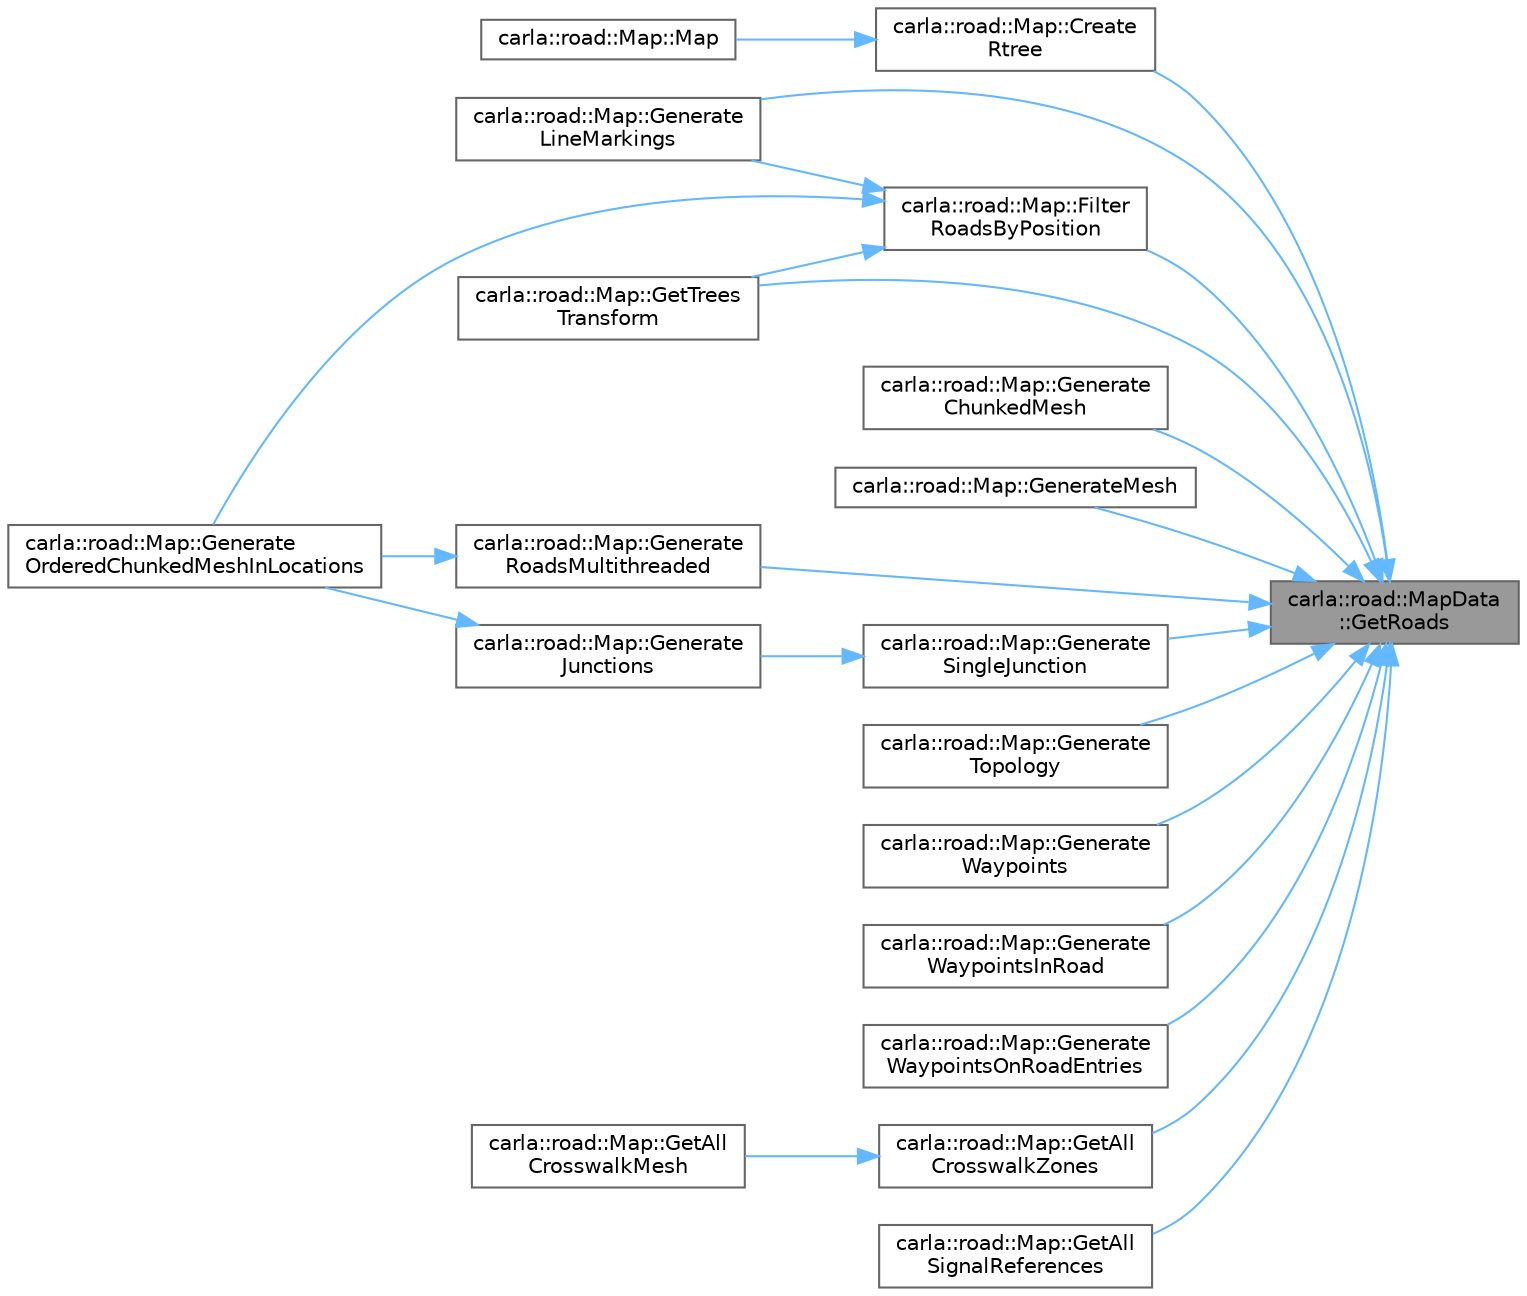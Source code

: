 digraph "carla::road::MapData::GetRoads"
{
 // INTERACTIVE_SVG=YES
 // LATEX_PDF_SIZE
  bgcolor="transparent";
  edge [fontname=Helvetica,fontsize=10,labelfontname=Helvetica,labelfontsize=10];
  node [fontname=Helvetica,fontsize=10,shape=box,height=0.2,width=0.4];
  rankdir="RL";
  Node1 [id="Node000001",label="carla::road::MapData\l::GetRoads",height=0.2,width=0.4,color="gray40", fillcolor="grey60", style="filled", fontcolor="black",tooltip=" "];
  Node1 -> Node2 [id="edge1_Node000001_Node000002",dir="back",color="steelblue1",style="solid",tooltip=" "];
  Node2 [id="Node000002",label="carla::road::Map::Create\lRtree",height=0.2,width=0.4,color="grey40", fillcolor="white", style="filled",URL="$d0/d34/classcarla_1_1road_1_1Map.html#ad30ed42bc1a8089df7d63ec8cdfa3e72",tooltip=" "];
  Node2 -> Node3 [id="edge2_Node000002_Node000003",dir="back",color="steelblue1",style="solid",tooltip=" "];
  Node3 [id="Node000003",label="carla::road::Map::Map",height=0.2,width=0.4,color="grey40", fillcolor="white", style="filled",URL="$d0/d34/classcarla_1_1road_1_1Map.html#a8f7405072e937b732ea32c9b73bd116c",tooltip="========================================================================"];
  Node1 -> Node4 [id="edge3_Node000001_Node000004",dir="back",color="steelblue1",style="solid",tooltip=" "];
  Node4 [id="Node000004",label="carla::road::Map::Filter\lRoadsByPosition",height=0.2,width=0.4,color="grey40", fillcolor="white", style="filled",URL="$d0/d34/classcarla_1_1road_1_1Map.html#a3552f28db07d8de3e0a41d693412171e",tooltip=" "];
  Node4 -> Node5 [id="edge4_Node000004_Node000005",dir="back",color="steelblue1",style="solid",tooltip=" "];
  Node5 [id="Node000005",label="carla::road::Map::Generate\lLineMarkings",height=0.2,width=0.4,color="grey40", fillcolor="white", style="filled",URL="$d0/d34/classcarla_1_1road_1_1Map.html#ad84d5990ccd301600bdf6863ed04dcdd",tooltip="Buids a list of meshes related with LineMarkings"];
  Node4 -> Node6 [id="edge5_Node000004_Node000006",dir="back",color="steelblue1",style="solid",tooltip=" "];
  Node6 [id="Node000006",label="carla::road::Map::Generate\lOrderedChunkedMeshInLocations",height=0.2,width=0.4,color="grey40", fillcolor="white", style="filled",URL="$d0/d34/classcarla_1_1road_1_1Map.html#ac77235567699cc2853177c441390fd14",tooltip=" "];
  Node4 -> Node7 [id="edge6_Node000004_Node000007",dir="back",color="steelblue1",style="solid",tooltip=" "];
  Node7 [id="Node000007",label="carla::road::Map::GetTrees\lTransform",height=0.2,width=0.4,color="grey40", fillcolor="white", style="filled",URL="$d0/d34/classcarla_1_1road_1_1Map.html#a17e65cd8e5fb3d61bf5a732bf225710d",tooltip=" "];
  Node1 -> Node8 [id="edge7_Node000001_Node000008",dir="back",color="steelblue1",style="solid",tooltip=" "];
  Node8 [id="Node000008",label="carla::road::Map::Generate\lChunkedMesh",height=0.2,width=0.4,color="grey40", fillcolor="white", style="filled",URL="$d0/d34/classcarla_1_1road_1_1Map.html#ab62e74383d9f1ef5a2b38951ba1d1c94",tooltip=" "];
  Node1 -> Node5 [id="edge8_Node000001_Node000005",dir="back",color="steelblue1",style="solid",tooltip=" "];
  Node1 -> Node9 [id="edge9_Node000001_Node000009",dir="back",color="steelblue1",style="solid",tooltip=" "];
  Node9 [id="Node000009",label="carla::road::Map::GenerateMesh",height=0.2,width=0.4,color="grey40", fillcolor="white", style="filled",URL="$d0/d34/classcarla_1_1road_1_1Map.html#af8d495dd39272f46df76884d237409e8",tooltip="Buids a mesh based on the OpenDRIVE"];
  Node1 -> Node10 [id="edge10_Node000001_Node000010",dir="back",color="steelblue1",style="solid",tooltip=" "];
  Node10 [id="Node000010",label="carla::road::Map::Generate\lRoadsMultithreaded",height=0.2,width=0.4,color="grey40", fillcolor="white", style="filled",URL="$d0/d34/classcarla_1_1road_1_1Map.html#a7382ddabc41332cbd3325ae43972b951",tooltip=" "];
  Node10 -> Node6 [id="edge11_Node000010_Node000006",dir="back",color="steelblue1",style="solid",tooltip=" "];
  Node1 -> Node11 [id="edge12_Node000001_Node000011",dir="back",color="steelblue1",style="solid",tooltip=" "];
  Node11 [id="Node000011",label="carla::road::Map::Generate\lSingleJunction",height=0.2,width=0.4,color="grey40", fillcolor="white", style="filled",URL="$d0/d34/classcarla_1_1road_1_1Map.html#accf4f345bb9db4bcd6cdd9e6fec322cc",tooltip=" "];
  Node11 -> Node12 [id="edge13_Node000011_Node000012",dir="back",color="steelblue1",style="solid",tooltip=" "];
  Node12 [id="Node000012",label="carla::road::Map::Generate\lJunctions",height=0.2,width=0.4,color="grey40", fillcolor="white", style="filled",URL="$d0/d34/classcarla_1_1road_1_1Map.html#aa51550af7f6efc7df8691eb41225beec",tooltip=" "];
  Node12 -> Node6 [id="edge14_Node000012_Node000006",dir="back",color="steelblue1",style="solid",tooltip=" "];
  Node1 -> Node13 [id="edge15_Node000001_Node000013",dir="back",color="steelblue1",style="solid",tooltip=" "];
  Node13 [id="Node000013",label="carla::road::Map::Generate\lTopology",height=0.2,width=0.4,color="grey40", fillcolor="white", style="filled",URL="$d0/d34/classcarla_1_1road_1_1Map.html#a047f3fd871248ef6cea3d7057e38830b",tooltip="Generate the minimum set of waypoints that define the topology of map."];
  Node1 -> Node14 [id="edge16_Node000001_Node000014",dir="back",color="steelblue1",style="solid",tooltip=" "];
  Node14 [id="Node000014",label="carla::road::Map::Generate\lWaypoints",height=0.2,width=0.4,color="grey40", fillcolor="white", style="filled",URL="$d0/d34/classcarla_1_1road_1_1Map.html#abdfe3af22dc12687c9d71decb7316fb2",tooltip="Generate all the waypoints in map separated by approx_distance."];
  Node1 -> Node15 [id="edge17_Node000001_Node000015",dir="back",color="steelblue1",style="solid",tooltip=" "];
  Node15 [id="Node000015",label="carla::road::Map::Generate\lWaypointsInRoad",height=0.2,width=0.4,color="grey40", fillcolor="white", style="filled",URL="$d0/d34/classcarla_1_1road_1_1Map.html#ab28691ad337f01c94ecbc313f1f61a24",tooltip="Generate waypoints at the entry of each lane of the specified road"];
  Node1 -> Node16 [id="edge18_Node000001_Node000016",dir="back",color="steelblue1",style="solid",tooltip=" "];
  Node16 [id="Node000016",label="carla::road::Map::Generate\lWaypointsOnRoadEntries",height=0.2,width=0.4,color="grey40", fillcolor="white", style="filled",URL="$d0/d34/classcarla_1_1road_1_1Map.html#a3bb963eff2647baf39c911a0c1dbfa5c",tooltip="Generate waypoints on each lane at the start of each road"];
  Node1 -> Node17 [id="edge19_Node000001_Node000017",dir="back",color="steelblue1",style="solid",tooltip=" "];
  Node17 [id="Node000017",label="carla::road::Map::GetAll\lCrosswalkZones",height=0.2,width=0.4,color="grey40", fillcolor="white", style="filled",URL="$d0/d34/classcarla_1_1road_1_1Map.html#ad5c36d945ee852b47b55e7d3210a20d0",tooltip="Returns a list of locations defining 2d areas, when a location is repeated an area is finished"];
  Node17 -> Node18 [id="edge20_Node000017_Node000018",dir="back",color="steelblue1",style="solid",tooltip=" "];
  Node18 [id="Node000018",label="carla::road::Map::GetAll\lCrosswalkMesh",height=0.2,width=0.4,color="grey40", fillcolor="white", style="filled",URL="$d0/d34/classcarla_1_1road_1_1Map.html#a82b38e5be122b3dd8d155175265f6e88",tooltip="Buids a mesh of all crosswalks based on the OpenDRIVE"];
  Node1 -> Node19 [id="edge21_Node000001_Node000019",dir="back",color="steelblue1",style="solid",tooltip=" "];
  Node19 [id="Node000019",label="carla::road::Map::GetAll\lSignalReferences",height=0.2,width=0.4,color="grey40", fillcolor="white", style="filled",URL="$d0/d34/classcarla_1_1road_1_1Map.html#adf12dcdebb92196aca2c8e08a0251f62",tooltip="Return all RoadInfoSignal in the map"];
  Node1 -> Node7 [id="edge22_Node000001_Node000007",dir="back",color="steelblue1",style="solid",tooltip=" "];
}
